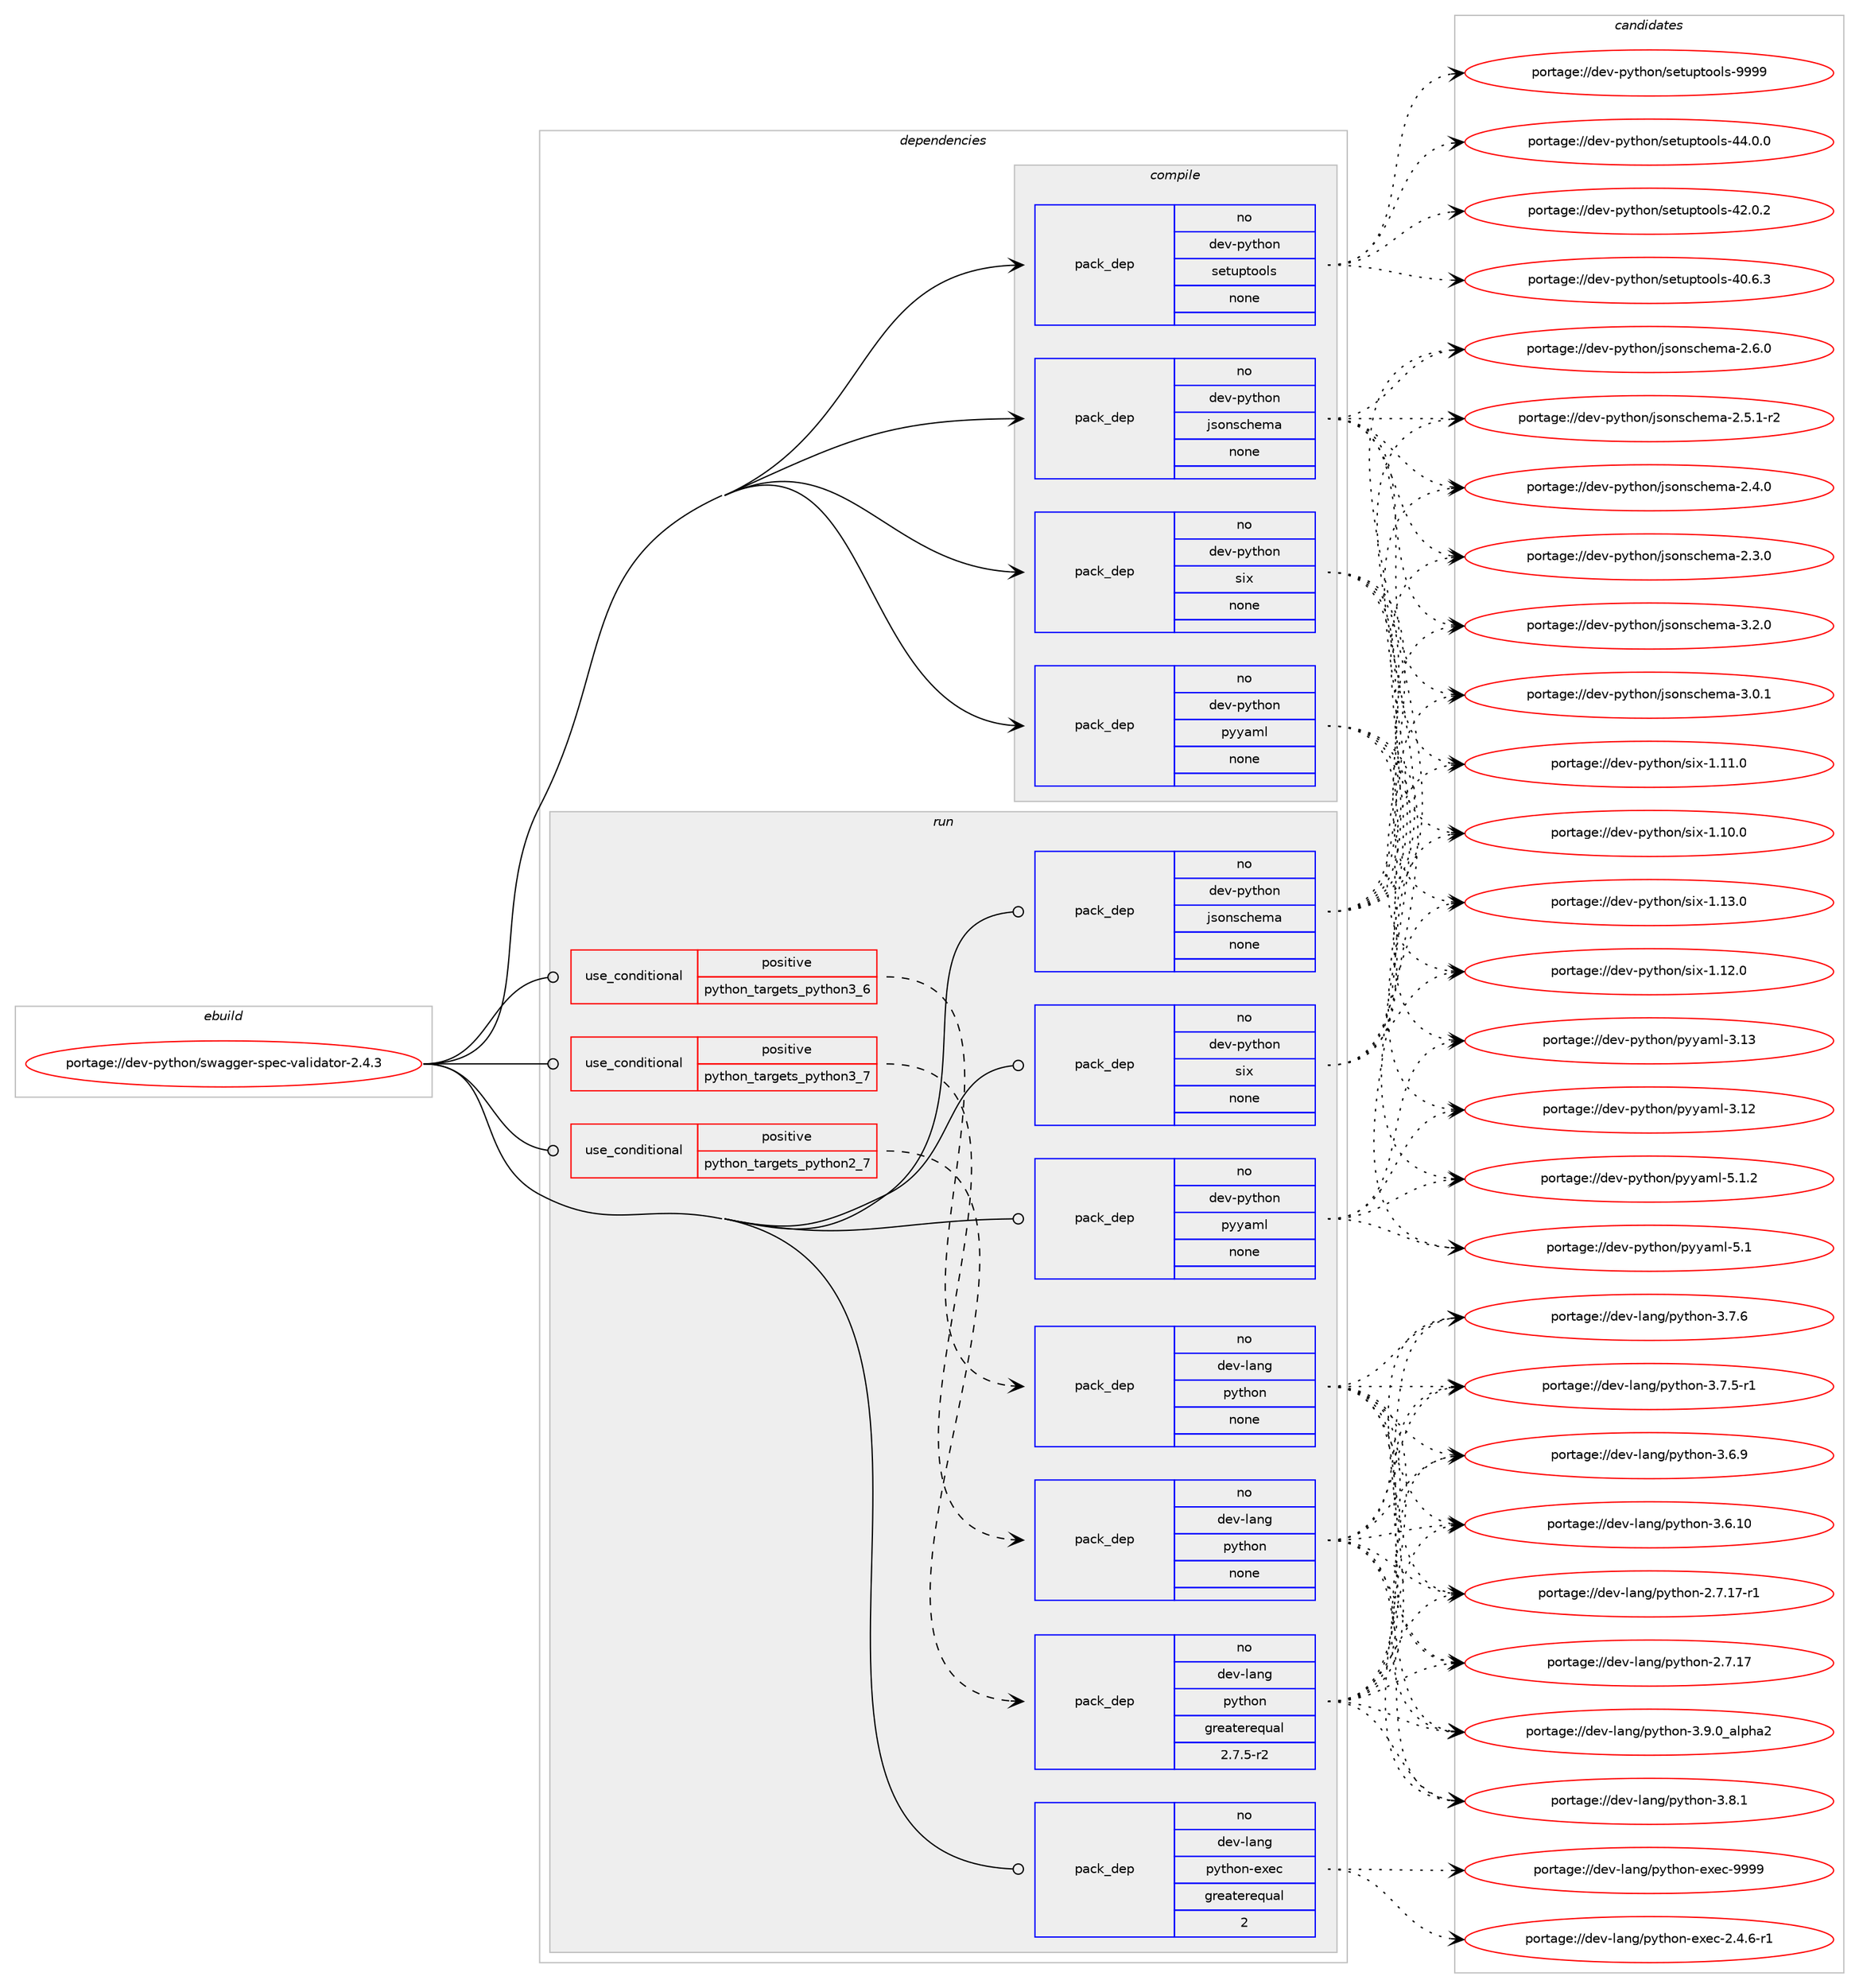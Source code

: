 digraph prolog {

# *************
# Graph options
# *************

newrank=true;
concentrate=true;
compound=true;
graph [rankdir=LR,fontname=Helvetica,fontsize=10,ranksep=1.5];#, ranksep=2.5, nodesep=0.2];
edge  [arrowhead=vee];
node  [fontname=Helvetica,fontsize=10];

# **********
# The ebuild
# **********

subgraph cluster_leftcol {
color=gray;
label=<<i>ebuild</i>>;
id [label="portage://dev-python/swagger-spec-validator-2.4.3", color=red, width=4, href="../dev-python/swagger-spec-validator-2.4.3.svg"];
}

# ****************
# The dependencies
# ****************

subgraph cluster_midcol {
color=gray;
label=<<i>dependencies</i>>;
subgraph cluster_compile {
fillcolor="#eeeeee";
style=filled;
label=<<i>compile</i>>;
subgraph pack313120 {
dependency423250 [label=<<TABLE BORDER="0" CELLBORDER="1" CELLSPACING="0" CELLPADDING="4" WIDTH="220"><TR><TD ROWSPAN="6" CELLPADDING="30">pack_dep</TD></TR><TR><TD WIDTH="110">no</TD></TR><TR><TD>dev-python</TD></TR><TR><TD>jsonschema</TD></TR><TR><TD>none</TD></TR><TR><TD></TD></TR></TABLE>>, shape=none, color=blue];
}
id:e -> dependency423250:w [weight=20,style="solid",arrowhead="vee"];
subgraph pack313121 {
dependency423251 [label=<<TABLE BORDER="0" CELLBORDER="1" CELLSPACING="0" CELLPADDING="4" WIDTH="220"><TR><TD ROWSPAN="6" CELLPADDING="30">pack_dep</TD></TR><TR><TD WIDTH="110">no</TD></TR><TR><TD>dev-python</TD></TR><TR><TD>pyyaml</TD></TR><TR><TD>none</TD></TR><TR><TD></TD></TR></TABLE>>, shape=none, color=blue];
}
id:e -> dependency423251:w [weight=20,style="solid",arrowhead="vee"];
subgraph pack313122 {
dependency423252 [label=<<TABLE BORDER="0" CELLBORDER="1" CELLSPACING="0" CELLPADDING="4" WIDTH="220"><TR><TD ROWSPAN="6" CELLPADDING="30">pack_dep</TD></TR><TR><TD WIDTH="110">no</TD></TR><TR><TD>dev-python</TD></TR><TR><TD>setuptools</TD></TR><TR><TD>none</TD></TR><TR><TD></TD></TR></TABLE>>, shape=none, color=blue];
}
id:e -> dependency423252:w [weight=20,style="solid",arrowhead="vee"];
subgraph pack313123 {
dependency423253 [label=<<TABLE BORDER="0" CELLBORDER="1" CELLSPACING="0" CELLPADDING="4" WIDTH="220"><TR><TD ROWSPAN="6" CELLPADDING="30">pack_dep</TD></TR><TR><TD WIDTH="110">no</TD></TR><TR><TD>dev-python</TD></TR><TR><TD>six</TD></TR><TR><TD>none</TD></TR><TR><TD></TD></TR></TABLE>>, shape=none, color=blue];
}
id:e -> dependency423253:w [weight=20,style="solid",arrowhead="vee"];
}
subgraph cluster_compileandrun {
fillcolor="#eeeeee";
style=filled;
label=<<i>compile and run</i>>;
}
subgraph cluster_run {
fillcolor="#eeeeee";
style=filled;
label=<<i>run</i>>;
subgraph cond105233 {
dependency423254 [label=<<TABLE BORDER="0" CELLBORDER="1" CELLSPACING="0" CELLPADDING="4"><TR><TD ROWSPAN="3" CELLPADDING="10">use_conditional</TD></TR><TR><TD>positive</TD></TR><TR><TD>python_targets_python2_7</TD></TR></TABLE>>, shape=none, color=red];
subgraph pack313124 {
dependency423255 [label=<<TABLE BORDER="0" CELLBORDER="1" CELLSPACING="0" CELLPADDING="4" WIDTH="220"><TR><TD ROWSPAN="6" CELLPADDING="30">pack_dep</TD></TR><TR><TD WIDTH="110">no</TD></TR><TR><TD>dev-lang</TD></TR><TR><TD>python</TD></TR><TR><TD>greaterequal</TD></TR><TR><TD>2.7.5-r2</TD></TR></TABLE>>, shape=none, color=blue];
}
dependency423254:e -> dependency423255:w [weight=20,style="dashed",arrowhead="vee"];
}
id:e -> dependency423254:w [weight=20,style="solid",arrowhead="odot"];
subgraph cond105234 {
dependency423256 [label=<<TABLE BORDER="0" CELLBORDER="1" CELLSPACING="0" CELLPADDING="4"><TR><TD ROWSPAN="3" CELLPADDING="10">use_conditional</TD></TR><TR><TD>positive</TD></TR><TR><TD>python_targets_python3_6</TD></TR></TABLE>>, shape=none, color=red];
subgraph pack313125 {
dependency423257 [label=<<TABLE BORDER="0" CELLBORDER="1" CELLSPACING="0" CELLPADDING="4" WIDTH="220"><TR><TD ROWSPAN="6" CELLPADDING="30">pack_dep</TD></TR><TR><TD WIDTH="110">no</TD></TR><TR><TD>dev-lang</TD></TR><TR><TD>python</TD></TR><TR><TD>none</TD></TR><TR><TD></TD></TR></TABLE>>, shape=none, color=blue];
}
dependency423256:e -> dependency423257:w [weight=20,style="dashed",arrowhead="vee"];
}
id:e -> dependency423256:w [weight=20,style="solid",arrowhead="odot"];
subgraph cond105235 {
dependency423258 [label=<<TABLE BORDER="0" CELLBORDER="1" CELLSPACING="0" CELLPADDING="4"><TR><TD ROWSPAN="3" CELLPADDING="10">use_conditional</TD></TR><TR><TD>positive</TD></TR><TR><TD>python_targets_python3_7</TD></TR></TABLE>>, shape=none, color=red];
subgraph pack313126 {
dependency423259 [label=<<TABLE BORDER="0" CELLBORDER="1" CELLSPACING="0" CELLPADDING="4" WIDTH="220"><TR><TD ROWSPAN="6" CELLPADDING="30">pack_dep</TD></TR><TR><TD WIDTH="110">no</TD></TR><TR><TD>dev-lang</TD></TR><TR><TD>python</TD></TR><TR><TD>none</TD></TR><TR><TD></TD></TR></TABLE>>, shape=none, color=blue];
}
dependency423258:e -> dependency423259:w [weight=20,style="dashed",arrowhead="vee"];
}
id:e -> dependency423258:w [weight=20,style="solid",arrowhead="odot"];
subgraph pack313127 {
dependency423260 [label=<<TABLE BORDER="0" CELLBORDER="1" CELLSPACING="0" CELLPADDING="4" WIDTH="220"><TR><TD ROWSPAN="6" CELLPADDING="30">pack_dep</TD></TR><TR><TD WIDTH="110">no</TD></TR><TR><TD>dev-lang</TD></TR><TR><TD>python-exec</TD></TR><TR><TD>greaterequal</TD></TR><TR><TD>2</TD></TR></TABLE>>, shape=none, color=blue];
}
id:e -> dependency423260:w [weight=20,style="solid",arrowhead="odot"];
subgraph pack313128 {
dependency423261 [label=<<TABLE BORDER="0" CELLBORDER="1" CELLSPACING="0" CELLPADDING="4" WIDTH="220"><TR><TD ROWSPAN="6" CELLPADDING="30">pack_dep</TD></TR><TR><TD WIDTH="110">no</TD></TR><TR><TD>dev-python</TD></TR><TR><TD>jsonschema</TD></TR><TR><TD>none</TD></TR><TR><TD></TD></TR></TABLE>>, shape=none, color=blue];
}
id:e -> dependency423261:w [weight=20,style="solid",arrowhead="odot"];
subgraph pack313129 {
dependency423262 [label=<<TABLE BORDER="0" CELLBORDER="1" CELLSPACING="0" CELLPADDING="4" WIDTH="220"><TR><TD ROWSPAN="6" CELLPADDING="30">pack_dep</TD></TR><TR><TD WIDTH="110">no</TD></TR><TR><TD>dev-python</TD></TR><TR><TD>pyyaml</TD></TR><TR><TD>none</TD></TR><TR><TD></TD></TR></TABLE>>, shape=none, color=blue];
}
id:e -> dependency423262:w [weight=20,style="solid",arrowhead="odot"];
subgraph pack313130 {
dependency423263 [label=<<TABLE BORDER="0" CELLBORDER="1" CELLSPACING="0" CELLPADDING="4" WIDTH="220"><TR><TD ROWSPAN="6" CELLPADDING="30">pack_dep</TD></TR><TR><TD WIDTH="110">no</TD></TR><TR><TD>dev-python</TD></TR><TR><TD>six</TD></TR><TR><TD>none</TD></TR><TR><TD></TD></TR></TABLE>>, shape=none, color=blue];
}
id:e -> dependency423263:w [weight=20,style="solid",arrowhead="odot"];
}
}

# **************
# The candidates
# **************

subgraph cluster_choices {
rank=same;
color=gray;
label=<<i>candidates</i>>;

subgraph choice313120 {
color=black;
nodesep=1;
choice10010111845112121116104111110471061151111101159910410110997455146504648 [label="portage://dev-python/jsonschema-3.2.0", color=red, width=4,href="../dev-python/jsonschema-3.2.0.svg"];
choice10010111845112121116104111110471061151111101159910410110997455146484649 [label="portage://dev-python/jsonschema-3.0.1", color=red, width=4,href="../dev-python/jsonschema-3.0.1.svg"];
choice10010111845112121116104111110471061151111101159910410110997455046544648 [label="portage://dev-python/jsonschema-2.6.0", color=red, width=4,href="../dev-python/jsonschema-2.6.0.svg"];
choice100101118451121211161041111104710611511111011599104101109974550465346494511450 [label="portage://dev-python/jsonschema-2.5.1-r2", color=red, width=4,href="../dev-python/jsonschema-2.5.1-r2.svg"];
choice10010111845112121116104111110471061151111101159910410110997455046524648 [label="portage://dev-python/jsonschema-2.4.0", color=red, width=4,href="../dev-python/jsonschema-2.4.0.svg"];
choice10010111845112121116104111110471061151111101159910410110997455046514648 [label="portage://dev-python/jsonschema-2.3.0", color=red, width=4,href="../dev-python/jsonschema-2.3.0.svg"];
dependency423250:e -> choice10010111845112121116104111110471061151111101159910410110997455146504648:w [style=dotted,weight="100"];
dependency423250:e -> choice10010111845112121116104111110471061151111101159910410110997455146484649:w [style=dotted,weight="100"];
dependency423250:e -> choice10010111845112121116104111110471061151111101159910410110997455046544648:w [style=dotted,weight="100"];
dependency423250:e -> choice100101118451121211161041111104710611511111011599104101109974550465346494511450:w [style=dotted,weight="100"];
dependency423250:e -> choice10010111845112121116104111110471061151111101159910410110997455046524648:w [style=dotted,weight="100"];
dependency423250:e -> choice10010111845112121116104111110471061151111101159910410110997455046514648:w [style=dotted,weight="100"];
}
subgraph choice313121 {
color=black;
nodesep=1;
choice100101118451121211161041111104711212112197109108455346494650 [label="portage://dev-python/pyyaml-5.1.2", color=red, width=4,href="../dev-python/pyyaml-5.1.2.svg"];
choice10010111845112121116104111110471121211219710910845534649 [label="portage://dev-python/pyyaml-5.1", color=red, width=4,href="../dev-python/pyyaml-5.1.svg"];
choice1001011184511212111610411111047112121121971091084551464951 [label="portage://dev-python/pyyaml-3.13", color=red, width=4,href="../dev-python/pyyaml-3.13.svg"];
choice1001011184511212111610411111047112121121971091084551464950 [label="portage://dev-python/pyyaml-3.12", color=red, width=4,href="../dev-python/pyyaml-3.12.svg"];
dependency423251:e -> choice100101118451121211161041111104711212112197109108455346494650:w [style=dotted,weight="100"];
dependency423251:e -> choice10010111845112121116104111110471121211219710910845534649:w [style=dotted,weight="100"];
dependency423251:e -> choice1001011184511212111610411111047112121121971091084551464951:w [style=dotted,weight="100"];
dependency423251:e -> choice1001011184511212111610411111047112121121971091084551464950:w [style=dotted,weight="100"];
}
subgraph choice313122 {
color=black;
nodesep=1;
choice10010111845112121116104111110471151011161171121161111111081154557575757 [label="portage://dev-python/setuptools-9999", color=red, width=4,href="../dev-python/setuptools-9999.svg"];
choice100101118451121211161041111104711510111611711211611111110811545525246484648 [label="portage://dev-python/setuptools-44.0.0", color=red, width=4,href="../dev-python/setuptools-44.0.0.svg"];
choice100101118451121211161041111104711510111611711211611111110811545525046484650 [label="portage://dev-python/setuptools-42.0.2", color=red, width=4,href="../dev-python/setuptools-42.0.2.svg"];
choice100101118451121211161041111104711510111611711211611111110811545524846544651 [label="portage://dev-python/setuptools-40.6.3", color=red, width=4,href="../dev-python/setuptools-40.6.3.svg"];
dependency423252:e -> choice10010111845112121116104111110471151011161171121161111111081154557575757:w [style=dotted,weight="100"];
dependency423252:e -> choice100101118451121211161041111104711510111611711211611111110811545525246484648:w [style=dotted,weight="100"];
dependency423252:e -> choice100101118451121211161041111104711510111611711211611111110811545525046484650:w [style=dotted,weight="100"];
dependency423252:e -> choice100101118451121211161041111104711510111611711211611111110811545524846544651:w [style=dotted,weight="100"];
}
subgraph choice313123 {
color=black;
nodesep=1;
choice100101118451121211161041111104711510512045494649514648 [label="portage://dev-python/six-1.13.0", color=red, width=4,href="../dev-python/six-1.13.0.svg"];
choice100101118451121211161041111104711510512045494649504648 [label="portage://dev-python/six-1.12.0", color=red, width=4,href="../dev-python/six-1.12.0.svg"];
choice100101118451121211161041111104711510512045494649494648 [label="portage://dev-python/six-1.11.0", color=red, width=4,href="../dev-python/six-1.11.0.svg"];
choice100101118451121211161041111104711510512045494649484648 [label="portage://dev-python/six-1.10.0", color=red, width=4,href="../dev-python/six-1.10.0.svg"];
dependency423253:e -> choice100101118451121211161041111104711510512045494649514648:w [style=dotted,weight="100"];
dependency423253:e -> choice100101118451121211161041111104711510512045494649504648:w [style=dotted,weight="100"];
dependency423253:e -> choice100101118451121211161041111104711510512045494649494648:w [style=dotted,weight="100"];
dependency423253:e -> choice100101118451121211161041111104711510512045494649484648:w [style=dotted,weight="100"];
}
subgraph choice313124 {
color=black;
nodesep=1;
choice10010111845108971101034711212111610411111045514657464895971081121049750 [label="portage://dev-lang/python-3.9.0_alpha2", color=red, width=4,href="../dev-lang/python-3.9.0_alpha2.svg"];
choice100101118451089711010347112121116104111110455146564649 [label="portage://dev-lang/python-3.8.1", color=red, width=4,href="../dev-lang/python-3.8.1.svg"];
choice100101118451089711010347112121116104111110455146554654 [label="portage://dev-lang/python-3.7.6", color=red, width=4,href="../dev-lang/python-3.7.6.svg"];
choice1001011184510897110103471121211161041111104551465546534511449 [label="portage://dev-lang/python-3.7.5-r1", color=red, width=4,href="../dev-lang/python-3.7.5-r1.svg"];
choice100101118451089711010347112121116104111110455146544657 [label="portage://dev-lang/python-3.6.9", color=red, width=4,href="../dev-lang/python-3.6.9.svg"];
choice10010111845108971101034711212111610411111045514654464948 [label="portage://dev-lang/python-3.6.10", color=red, width=4,href="../dev-lang/python-3.6.10.svg"];
choice100101118451089711010347112121116104111110455046554649554511449 [label="portage://dev-lang/python-2.7.17-r1", color=red, width=4,href="../dev-lang/python-2.7.17-r1.svg"];
choice10010111845108971101034711212111610411111045504655464955 [label="portage://dev-lang/python-2.7.17", color=red, width=4,href="../dev-lang/python-2.7.17.svg"];
dependency423255:e -> choice10010111845108971101034711212111610411111045514657464895971081121049750:w [style=dotted,weight="100"];
dependency423255:e -> choice100101118451089711010347112121116104111110455146564649:w [style=dotted,weight="100"];
dependency423255:e -> choice100101118451089711010347112121116104111110455146554654:w [style=dotted,weight="100"];
dependency423255:e -> choice1001011184510897110103471121211161041111104551465546534511449:w [style=dotted,weight="100"];
dependency423255:e -> choice100101118451089711010347112121116104111110455146544657:w [style=dotted,weight="100"];
dependency423255:e -> choice10010111845108971101034711212111610411111045514654464948:w [style=dotted,weight="100"];
dependency423255:e -> choice100101118451089711010347112121116104111110455046554649554511449:w [style=dotted,weight="100"];
dependency423255:e -> choice10010111845108971101034711212111610411111045504655464955:w [style=dotted,weight="100"];
}
subgraph choice313125 {
color=black;
nodesep=1;
choice10010111845108971101034711212111610411111045514657464895971081121049750 [label="portage://dev-lang/python-3.9.0_alpha2", color=red, width=4,href="../dev-lang/python-3.9.0_alpha2.svg"];
choice100101118451089711010347112121116104111110455146564649 [label="portage://dev-lang/python-3.8.1", color=red, width=4,href="../dev-lang/python-3.8.1.svg"];
choice100101118451089711010347112121116104111110455146554654 [label="portage://dev-lang/python-3.7.6", color=red, width=4,href="../dev-lang/python-3.7.6.svg"];
choice1001011184510897110103471121211161041111104551465546534511449 [label="portage://dev-lang/python-3.7.5-r1", color=red, width=4,href="../dev-lang/python-3.7.5-r1.svg"];
choice100101118451089711010347112121116104111110455146544657 [label="portage://dev-lang/python-3.6.9", color=red, width=4,href="../dev-lang/python-3.6.9.svg"];
choice10010111845108971101034711212111610411111045514654464948 [label="portage://dev-lang/python-3.6.10", color=red, width=4,href="../dev-lang/python-3.6.10.svg"];
choice100101118451089711010347112121116104111110455046554649554511449 [label="portage://dev-lang/python-2.7.17-r1", color=red, width=4,href="../dev-lang/python-2.7.17-r1.svg"];
choice10010111845108971101034711212111610411111045504655464955 [label="portage://dev-lang/python-2.7.17", color=red, width=4,href="../dev-lang/python-2.7.17.svg"];
dependency423257:e -> choice10010111845108971101034711212111610411111045514657464895971081121049750:w [style=dotted,weight="100"];
dependency423257:e -> choice100101118451089711010347112121116104111110455146564649:w [style=dotted,weight="100"];
dependency423257:e -> choice100101118451089711010347112121116104111110455146554654:w [style=dotted,weight="100"];
dependency423257:e -> choice1001011184510897110103471121211161041111104551465546534511449:w [style=dotted,weight="100"];
dependency423257:e -> choice100101118451089711010347112121116104111110455146544657:w [style=dotted,weight="100"];
dependency423257:e -> choice10010111845108971101034711212111610411111045514654464948:w [style=dotted,weight="100"];
dependency423257:e -> choice100101118451089711010347112121116104111110455046554649554511449:w [style=dotted,weight="100"];
dependency423257:e -> choice10010111845108971101034711212111610411111045504655464955:w [style=dotted,weight="100"];
}
subgraph choice313126 {
color=black;
nodesep=1;
choice10010111845108971101034711212111610411111045514657464895971081121049750 [label="portage://dev-lang/python-3.9.0_alpha2", color=red, width=4,href="../dev-lang/python-3.9.0_alpha2.svg"];
choice100101118451089711010347112121116104111110455146564649 [label="portage://dev-lang/python-3.8.1", color=red, width=4,href="../dev-lang/python-3.8.1.svg"];
choice100101118451089711010347112121116104111110455146554654 [label="portage://dev-lang/python-3.7.6", color=red, width=4,href="../dev-lang/python-3.7.6.svg"];
choice1001011184510897110103471121211161041111104551465546534511449 [label="portage://dev-lang/python-3.7.5-r1", color=red, width=4,href="../dev-lang/python-3.7.5-r1.svg"];
choice100101118451089711010347112121116104111110455146544657 [label="portage://dev-lang/python-3.6.9", color=red, width=4,href="../dev-lang/python-3.6.9.svg"];
choice10010111845108971101034711212111610411111045514654464948 [label="portage://dev-lang/python-3.6.10", color=red, width=4,href="../dev-lang/python-3.6.10.svg"];
choice100101118451089711010347112121116104111110455046554649554511449 [label="portage://dev-lang/python-2.7.17-r1", color=red, width=4,href="../dev-lang/python-2.7.17-r1.svg"];
choice10010111845108971101034711212111610411111045504655464955 [label="portage://dev-lang/python-2.7.17", color=red, width=4,href="../dev-lang/python-2.7.17.svg"];
dependency423259:e -> choice10010111845108971101034711212111610411111045514657464895971081121049750:w [style=dotted,weight="100"];
dependency423259:e -> choice100101118451089711010347112121116104111110455146564649:w [style=dotted,weight="100"];
dependency423259:e -> choice100101118451089711010347112121116104111110455146554654:w [style=dotted,weight="100"];
dependency423259:e -> choice1001011184510897110103471121211161041111104551465546534511449:w [style=dotted,weight="100"];
dependency423259:e -> choice100101118451089711010347112121116104111110455146544657:w [style=dotted,weight="100"];
dependency423259:e -> choice10010111845108971101034711212111610411111045514654464948:w [style=dotted,weight="100"];
dependency423259:e -> choice100101118451089711010347112121116104111110455046554649554511449:w [style=dotted,weight="100"];
dependency423259:e -> choice10010111845108971101034711212111610411111045504655464955:w [style=dotted,weight="100"];
}
subgraph choice313127 {
color=black;
nodesep=1;
choice10010111845108971101034711212111610411111045101120101994557575757 [label="portage://dev-lang/python-exec-9999", color=red, width=4,href="../dev-lang/python-exec-9999.svg"];
choice10010111845108971101034711212111610411111045101120101994550465246544511449 [label="portage://dev-lang/python-exec-2.4.6-r1", color=red, width=4,href="../dev-lang/python-exec-2.4.6-r1.svg"];
dependency423260:e -> choice10010111845108971101034711212111610411111045101120101994557575757:w [style=dotted,weight="100"];
dependency423260:e -> choice10010111845108971101034711212111610411111045101120101994550465246544511449:w [style=dotted,weight="100"];
}
subgraph choice313128 {
color=black;
nodesep=1;
choice10010111845112121116104111110471061151111101159910410110997455146504648 [label="portage://dev-python/jsonschema-3.2.0", color=red, width=4,href="../dev-python/jsonschema-3.2.0.svg"];
choice10010111845112121116104111110471061151111101159910410110997455146484649 [label="portage://dev-python/jsonschema-3.0.1", color=red, width=4,href="../dev-python/jsonschema-3.0.1.svg"];
choice10010111845112121116104111110471061151111101159910410110997455046544648 [label="portage://dev-python/jsonschema-2.6.0", color=red, width=4,href="../dev-python/jsonschema-2.6.0.svg"];
choice100101118451121211161041111104710611511111011599104101109974550465346494511450 [label="portage://dev-python/jsonschema-2.5.1-r2", color=red, width=4,href="../dev-python/jsonschema-2.5.1-r2.svg"];
choice10010111845112121116104111110471061151111101159910410110997455046524648 [label="portage://dev-python/jsonschema-2.4.0", color=red, width=4,href="../dev-python/jsonschema-2.4.0.svg"];
choice10010111845112121116104111110471061151111101159910410110997455046514648 [label="portage://dev-python/jsonschema-2.3.0", color=red, width=4,href="../dev-python/jsonschema-2.3.0.svg"];
dependency423261:e -> choice10010111845112121116104111110471061151111101159910410110997455146504648:w [style=dotted,weight="100"];
dependency423261:e -> choice10010111845112121116104111110471061151111101159910410110997455146484649:w [style=dotted,weight="100"];
dependency423261:e -> choice10010111845112121116104111110471061151111101159910410110997455046544648:w [style=dotted,weight="100"];
dependency423261:e -> choice100101118451121211161041111104710611511111011599104101109974550465346494511450:w [style=dotted,weight="100"];
dependency423261:e -> choice10010111845112121116104111110471061151111101159910410110997455046524648:w [style=dotted,weight="100"];
dependency423261:e -> choice10010111845112121116104111110471061151111101159910410110997455046514648:w [style=dotted,weight="100"];
}
subgraph choice313129 {
color=black;
nodesep=1;
choice100101118451121211161041111104711212112197109108455346494650 [label="portage://dev-python/pyyaml-5.1.2", color=red, width=4,href="../dev-python/pyyaml-5.1.2.svg"];
choice10010111845112121116104111110471121211219710910845534649 [label="portage://dev-python/pyyaml-5.1", color=red, width=4,href="../dev-python/pyyaml-5.1.svg"];
choice1001011184511212111610411111047112121121971091084551464951 [label="portage://dev-python/pyyaml-3.13", color=red, width=4,href="../dev-python/pyyaml-3.13.svg"];
choice1001011184511212111610411111047112121121971091084551464950 [label="portage://dev-python/pyyaml-3.12", color=red, width=4,href="../dev-python/pyyaml-3.12.svg"];
dependency423262:e -> choice100101118451121211161041111104711212112197109108455346494650:w [style=dotted,weight="100"];
dependency423262:e -> choice10010111845112121116104111110471121211219710910845534649:w [style=dotted,weight="100"];
dependency423262:e -> choice1001011184511212111610411111047112121121971091084551464951:w [style=dotted,weight="100"];
dependency423262:e -> choice1001011184511212111610411111047112121121971091084551464950:w [style=dotted,weight="100"];
}
subgraph choice313130 {
color=black;
nodesep=1;
choice100101118451121211161041111104711510512045494649514648 [label="portage://dev-python/six-1.13.0", color=red, width=4,href="../dev-python/six-1.13.0.svg"];
choice100101118451121211161041111104711510512045494649504648 [label="portage://dev-python/six-1.12.0", color=red, width=4,href="../dev-python/six-1.12.0.svg"];
choice100101118451121211161041111104711510512045494649494648 [label="portage://dev-python/six-1.11.0", color=red, width=4,href="../dev-python/six-1.11.0.svg"];
choice100101118451121211161041111104711510512045494649484648 [label="portage://dev-python/six-1.10.0", color=red, width=4,href="../dev-python/six-1.10.0.svg"];
dependency423263:e -> choice100101118451121211161041111104711510512045494649514648:w [style=dotted,weight="100"];
dependency423263:e -> choice100101118451121211161041111104711510512045494649504648:w [style=dotted,weight="100"];
dependency423263:e -> choice100101118451121211161041111104711510512045494649494648:w [style=dotted,weight="100"];
dependency423263:e -> choice100101118451121211161041111104711510512045494649484648:w [style=dotted,weight="100"];
}
}

}
